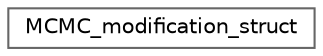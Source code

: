 digraph "Graphical Class Hierarchy"
{
 // LATEX_PDF_SIZE
  bgcolor="transparent";
  edge [fontname=Helvetica,fontsize=10,labelfontname=Helvetica,labelfontsize=10];
  node [fontname=Helvetica,fontsize=10,shape=box,height=0.2,width=0.4];
  rankdir="LR";
  Node0 [id="Node000000",label="MCMC_modification_struct",height=0.2,width=0.4,color="grey40", fillcolor="white", style="filled",URL="$structMCMC__modification__struct.html",tooltip=" "];
}

